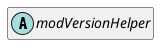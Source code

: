 @startuml
set namespaceSeparator \\
hide members
hide << alias >> circle

abstract class modVersionHelper
@enduml

